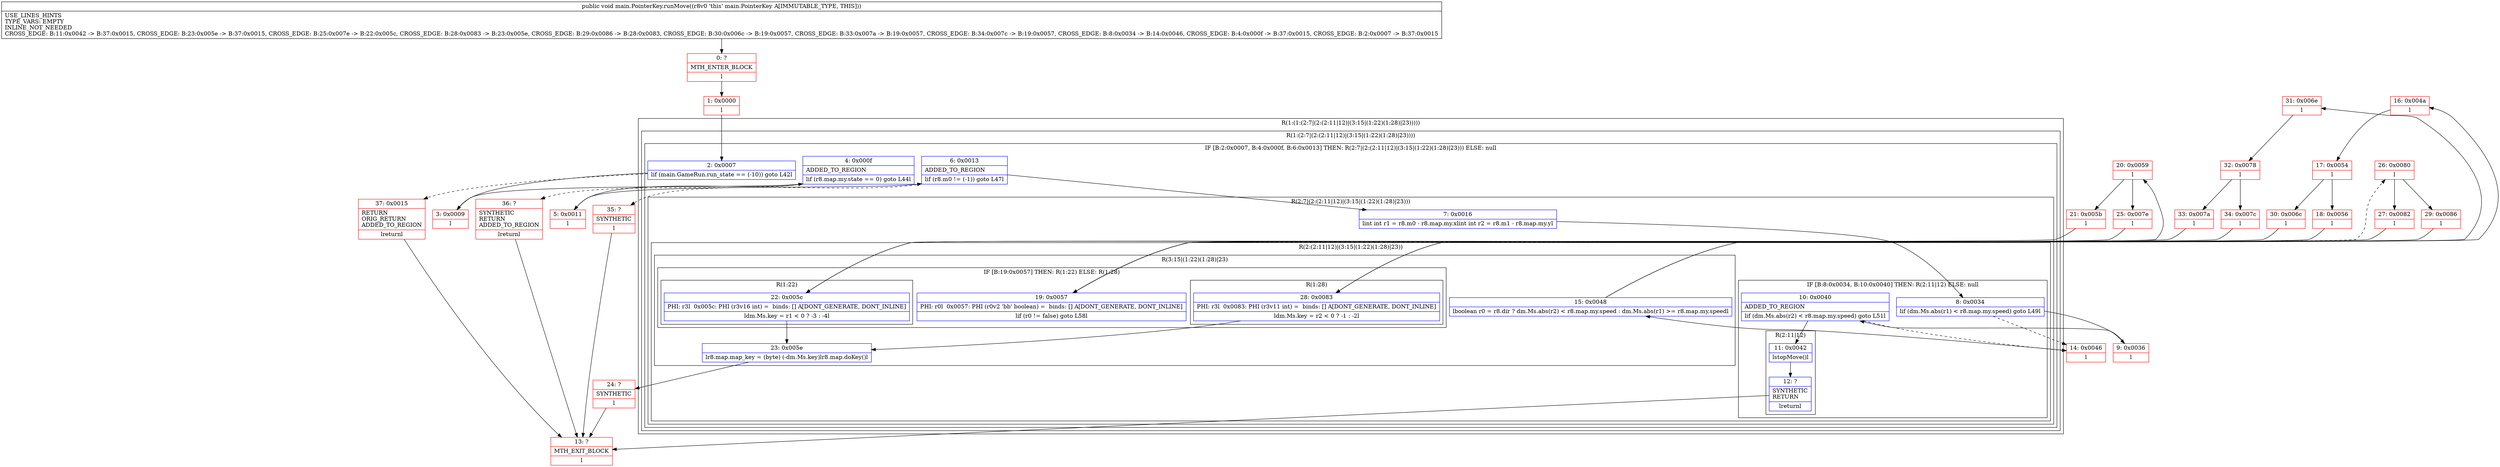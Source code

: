 digraph "CFG formain.PointerKey.runMove()V" {
subgraph cluster_Region_278180130 {
label = "R(1:(1:(2:7|(2:(2:11|12)|(3:15|(1:22)(1:28)|23)))))";
node [shape=record,color=blue];
subgraph cluster_Region_1304384671 {
label = "R(1:(2:7|(2:(2:11|12)|(3:15|(1:22)(1:28)|23))))";
node [shape=record,color=blue];
subgraph cluster_IfRegion_1710420648 {
label = "IF [B:2:0x0007, B:4:0x000f, B:6:0x0013] THEN: R(2:7|(2:(2:11|12)|(3:15|(1:22)(1:28)|23))) ELSE: null";
node [shape=record,color=blue];
Node_2 [shape=record,label="{2\:\ 0x0007|lif (main.GameRun.run_state == (\-10)) goto L42l}"];
Node_4 [shape=record,label="{4\:\ 0x000f|ADDED_TO_REGION\l|lif (r8.map.my.state == 0) goto L44l}"];
Node_6 [shape=record,label="{6\:\ 0x0013|ADDED_TO_REGION\l|lif (r8.m0 != (\-1)) goto L47l}"];
subgraph cluster_Region_1598795891 {
label = "R(2:7|(2:(2:11|12)|(3:15|(1:22)(1:28)|23)))";
node [shape=record,color=blue];
Node_7 [shape=record,label="{7\:\ 0x0016|lint int r1 = r8.m0 \- r8.map.my.xlint int r2 = r8.m1 \- r8.map.my.yl}"];
subgraph cluster_Region_1304988911 {
label = "R(2:(2:11|12)|(3:15|(1:22)(1:28)|23))";
node [shape=record,color=blue];
subgraph cluster_IfRegion_1536055512 {
label = "IF [B:8:0x0034, B:10:0x0040] THEN: R(2:11|12) ELSE: null";
node [shape=record,color=blue];
Node_8 [shape=record,label="{8\:\ 0x0034|lif (dm.Ms.abs(r1) \< r8.map.my.speed) goto L49l}"];
Node_10 [shape=record,label="{10\:\ 0x0040|ADDED_TO_REGION\l|lif (dm.Ms.abs(r2) \< r8.map.my.speed) goto L51l}"];
subgraph cluster_Region_2019572181 {
label = "R(2:11|12)";
node [shape=record,color=blue];
Node_11 [shape=record,label="{11\:\ 0x0042|lstopMove()l}"];
Node_12 [shape=record,label="{12\:\ ?|SYNTHETIC\lRETURN\l|lreturnl}"];
}
}
subgraph cluster_Region_2026923205 {
label = "R(3:15|(1:22)(1:28)|23)";
node [shape=record,color=blue];
Node_15 [shape=record,label="{15\:\ 0x0048|lboolean r0 = r8.dir ? dm.Ms.abs(r2) \< r8.map.my.speed : dm.Ms.abs(r1) \>= r8.map.my.speedl}"];
subgraph cluster_IfRegion_1035135476 {
label = "IF [B:19:0x0057] THEN: R(1:22) ELSE: R(1:28)";
node [shape=record,color=blue];
Node_19 [shape=record,label="{19\:\ 0x0057|PHI: r0l  0x0057: PHI (r0v2 'bb' boolean) =  binds: [] A[DONT_GENERATE, DONT_INLINE]\l|lif (r0 != false) goto L58l}"];
subgraph cluster_Region_379181494 {
label = "R(1:22)";
node [shape=record,color=blue];
Node_22 [shape=record,label="{22\:\ 0x005c|PHI: r3l  0x005c: PHI (r3v16 int) =  binds: [] A[DONT_GENERATE, DONT_INLINE]\l|ldm.Ms.key = r1 \< 0 ? \-3 : \-4l}"];
}
subgraph cluster_Region_340994878 {
label = "R(1:28)";
node [shape=record,color=blue];
Node_28 [shape=record,label="{28\:\ 0x0083|PHI: r3l  0x0083: PHI (r3v11 int) =  binds: [] A[DONT_GENERATE, DONT_INLINE]\l|ldm.Ms.key = r2 \< 0 ? \-1 : \-2l}"];
}
}
Node_23 [shape=record,label="{23\:\ 0x005e|lr8.map.map_key = (byte) (\-dm.Ms.key)lr8.map.doKey()l}"];
}
}
}
}
}
}
Node_0 [shape=record,color=red,label="{0\:\ ?|MTH_ENTER_BLOCK\l|l}"];
Node_1 [shape=record,color=red,label="{1\:\ 0x0000|l}"];
Node_3 [shape=record,color=red,label="{3\:\ 0x0009|l}"];
Node_5 [shape=record,color=red,label="{5\:\ 0x0011|l}"];
Node_9 [shape=record,color=red,label="{9\:\ 0x0036|l}"];
Node_13 [shape=record,color=red,label="{13\:\ ?|MTH_EXIT_BLOCK\l|l}"];
Node_14 [shape=record,color=red,label="{14\:\ 0x0046|l}"];
Node_16 [shape=record,color=red,label="{16\:\ 0x004a|l}"];
Node_17 [shape=record,color=red,label="{17\:\ 0x0054|l}"];
Node_18 [shape=record,color=red,label="{18\:\ 0x0056|l}"];
Node_20 [shape=record,color=red,label="{20\:\ 0x0059|l}"];
Node_21 [shape=record,color=red,label="{21\:\ 0x005b|l}"];
Node_24 [shape=record,color=red,label="{24\:\ ?|SYNTHETIC\l|l}"];
Node_25 [shape=record,color=red,label="{25\:\ 0x007e|l}"];
Node_26 [shape=record,color=red,label="{26\:\ 0x0080|l}"];
Node_27 [shape=record,color=red,label="{27\:\ 0x0082|l}"];
Node_29 [shape=record,color=red,label="{29\:\ 0x0086|l}"];
Node_30 [shape=record,color=red,label="{30\:\ 0x006c|l}"];
Node_31 [shape=record,color=red,label="{31\:\ 0x006e|l}"];
Node_32 [shape=record,color=red,label="{32\:\ 0x0078|l}"];
Node_33 [shape=record,color=red,label="{33\:\ 0x007a|l}"];
Node_34 [shape=record,color=red,label="{34\:\ 0x007c|l}"];
Node_35 [shape=record,color=red,label="{35\:\ ?|SYNTHETIC\l|l}"];
Node_36 [shape=record,color=red,label="{36\:\ ?|SYNTHETIC\lRETURN\lADDED_TO_REGION\l|lreturnl}"];
Node_37 [shape=record,color=red,label="{37\:\ 0x0015|RETURN\lORIG_RETURN\lADDED_TO_REGION\l|lreturnl}"];
MethodNode[shape=record,label="{public void main.PointerKey.runMove((r8v0 'this' main.PointerKey A[IMMUTABLE_TYPE, THIS]))  | USE_LINES_HINTS\lTYPE_VARS: EMPTY\lINLINE_NOT_NEEDED\lCROSS_EDGE: B:11:0x0042 \-\> B:37:0x0015, CROSS_EDGE: B:23:0x005e \-\> B:37:0x0015, CROSS_EDGE: B:25:0x007e \-\> B:22:0x005c, CROSS_EDGE: B:28:0x0083 \-\> B:23:0x005e, CROSS_EDGE: B:29:0x0086 \-\> B:28:0x0083, CROSS_EDGE: B:30:0x006c \-\> B:19:0x0057, CROSS_EDGE: B:33:0x007a \-\> B:19:0x0057, CROSS_EDGE: B:34:0x007c \-\> B:19:0x0057, CROSS_EDGE: B:8:0x0034 \-\> B:14:0x0046, CROSS_EDGE: B:4:0x000f \-\> B:37:0x0015, CROSS_EDGE: B:2:0x0007 \-\> B:37:0x0015\l}"];
MethodNode -> Node_0;
Node_2 -> Node_3;
Node_2 -> Node_37[style=dashed];
Node_4 -> Node_5;
Node_4 -> Node_36[style=dashed];
Node_6 -> Node_7;
Node_6 -> Node_35[style=dashed];
Node_7 -> Node_8;
Node_8 -> Node_9;
Node_8 -> Node_14[style=dashed];
Node_10 -> Node_11;
Node_10 -> Node_14[style=dashed];
Node_11 -> Node_12;
Node_12 -> Node_13;
Node_15 -> Node_16;
Node_15 -> Node_31;
Node_19 -> Node_20;
Node_19 -> Node_26[style=dashed];
Node_22 -> Node_23;
Node_28 -> Node_23;
Node_23 -> Node_24;
Node_0 -> Node_1;
Node_1 -> Node_2;
Node_3 -> Node_4;
Node_5 -> Node_6;
Node_9 -> Node_10;
Node_14 -> Node_15;
Node_16 -> Node_17;
Node_17 -> Node_18;
Node_17 -> Node_30;
Node_18 -> Node_19;
Node_20 -> Node_21;
Node_20 -> Node_25;
Node_21 -> Node_22;
Node_24 -> Node_13;
Node_25 -> Node_22;
Node_26 -> Node_27;
Node_26 -> Node_29;
Node_27 -> Node_28;
Node_29 -> Node_28;
Node_30 -> Node_19;
Node_31 -> Node_32;
Node_32 -> Node_33;
Node_32 -> Node_34;
Node_33 -> Node_19;
Node_34 -> Node_19;
Node_35 -> Node_13;
Node_36 -> Node_13;
Node_37 -> Node_13;
}

